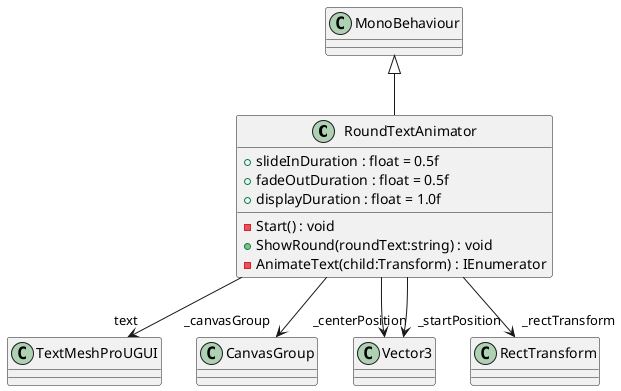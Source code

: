 @startuml
class RoundTextAnimator {
    + slideInDuration : float = 0.5f
    + fadeOutDuration : float = 0.5f
    + displayDuration : float = 1.0f
    - Start() : void
    + ShowRound(roundText:string) : void
    - AnimateText(child:Transform) : IEnumerator
}
MonoBehaviour <|-- RoundTextAnimator
RoundTextAnimator --> "text" TextMeshProUGUI
RoundTextAnimator --> "_canvasGroup" CanvasGroup
RoundTextAnimator --> "_centerPosition" Vector3
RoundTextAnimator --> "_rectTransform" RectTransform
RoundTextAnimator --> "_startPosition" Vector3
@enduml
